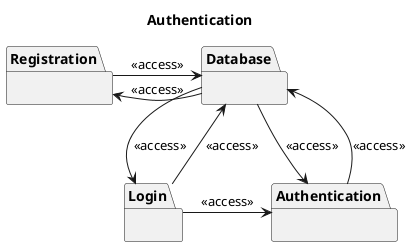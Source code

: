 
@startuml package
title Authentication
package Authentication {}
package Registration {}
package Login{}
package Database{}


Registration -> Database: <<access>>
Login --> Database: <<access>>
Database --> Login: <<access>>
Authentication -> Database: <<access>>
Database-> Authentication: <<access>>
Database -> Registration: <<access>>
Login -> Authentication: <<access>>
@enduml

